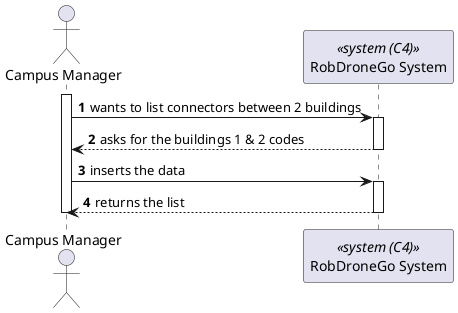 @startuml process-view
autonumber

actor CM as "Campus Manager"
participant SYS as "RobDroneGo System" <<system (C4)>>

activate CM

CM -> SYS : wants to list connectors between 2 buildings
activate SYS

CM <-- SYS : asks for the buildings 1 & 2 codes
deactivate SYS

CM -> SYS : inserts the data
activate SYS

CM <-- SYS : returns the list
deactivate SYS

deactivate CM

@enduml
